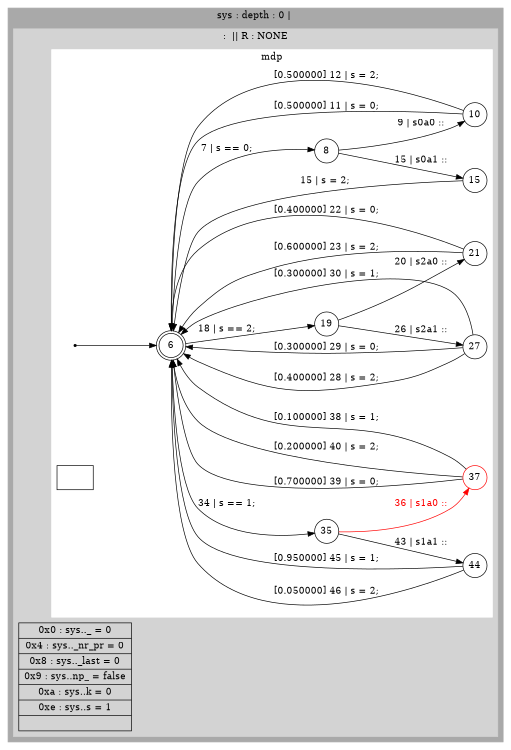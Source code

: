 digraph finite_state_machine {
	rankdir=LR
	size="8,5" 

	subgraph cluster_sys {
		style=filled;
		color=darkgrey;
		label = " sys : depth : 0 |  "; 
		subgraph cluster_ {
			style=filled;
			color=lightgrey;
			label = "  :  || R : NONE  "; 
 "node2"[ 
			label = "0x0   :   sys.._                  = 0
 | 0x4   :   sys.._nr_pr             = 0
 | 0x8   :   sys.._last              = 0
 | 0x9   :   sys..np_                = false
 | 0xa   :   sys..k                  = 0
 | 0xe   :   sys..s                  = 1
 | "
			shape = "record" 
];
			subgraph cluster_mdp {
				style=filled;
				color=white;
				label = "mdp" ; 
				94537174171673 [label = 6, shape = doublecircle, fixedsize = true]; 
				s94537174171673 [shape = point];
 "node9"[ 
				label = ""
				shape = "record" 
];
				94537174210665 [label = 35, shape = circle, fixedsize = true ];
				94537174211625 [label = 44, shape = circle, fixedsize = true ];
				94537174211401 [label = 37, shape = circle, color = red, fixedsize = true ];
				94537174207625 [label = 19, shape = circle, fixedsize = true ];
				94537174209881 [label = 27, shape = circle, fixedsize = true ];
				94537174209657 [label = 21, shape = circle, fixedsize = true ];
				94537174207225 [label = 8, shape = circle, fixedsize = true ];
				94537174208489 [label = 15, shape = circle, fixedsize = true ];
				94537174208057 [label = 10, shape = circle, fixedsize = true ];
				s94537174171673 -> 94537174171673;
				94537174210665 -> 94537174211401 [color = red, fontcolor = red, label = "36 | s1a0 :: "];
				94537174171673 -> 94537174207225 [ label = "7 | s == 0; "];
				94537174171673 -> 94537174207625 [ label = "18 | s == 2; "];
				94537174207225 -> 94537174208057 [ label = "9 | s0a0 :: "];
				94537174207225 -> 94537174208489 [ label = "15 | s0a1 :: "];
				94537174208489 -> 94537174171673 [ label = "15 | s = 2; "];
				94537174208057 -> 94537174171673 [ label = " [0.500000] 11 | s = 0; "];
				94537174208057 -> 94537174171673 [ label = " [0.500000] 12 | s = 2; "];
				94537174171673 -> 94537174210665 [ label = "34 | s == 1; "];
				94537174207625 -> 94537174209657 [ label = "20 | s2a0 :: "];
				94537174207625 -> 94537174209881 [ label = "26 | s2a1 :: "];
				94537174209657 -> 94537174171673 [ label = " [0.400000] 22 | s = 0; "];
				94537174209657 -> 94537174171673 [ label = " [0.600000] 23 | s = 2; "];
				94537174209881 -> 94537174171673 [ label = " [0.400000] 28 | s = 2; "];
				94537174209881 -> 94537174171673 [ label = " [0.300000] 29 | s = 0; "];
				94537174209881 -> 94537174171673 [ label = " [0.300000] 30 | s = 1; "];
				94537174210665 -> 94537174211625 [ label = "43 | s1a1 :: "];
				94537174211401 -> 94537174171673 [ label = " [0.100000] 38 | s = 1; "];
				94537174211401 -> 94537174171673 [ label = " [0.700000] 39 | s = 0; "];
				94537174211401 -> 94537174171673 [ label = " [0.200000] 40 | s = 2; "];
				94537174211625 -> 94537174171673 [ label = " [0.950000] 45 | s = 1; "];
				94537174211625 -> 94537174171673 [ label = " [0.050000] 46 | s = 2; "];

			}
		}

	}

}